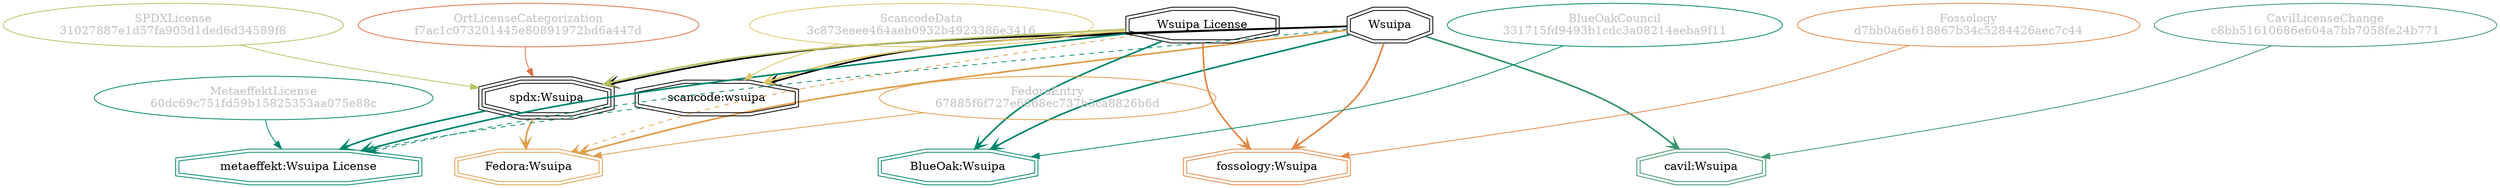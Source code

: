 strict digraph {
    node [shape=box];
    graph [splines=curved];
    4324 [label="SPDXLicense\n31027887e1d57fa903d1ded6d34589f8"
         ,fontcolor=gray
         ,color="#b8bf62"
         ,fillcolor="beige;1"
         ,shape=ellipse];
    4325 [label="spdx:Wsuipa"
         ,shape=tripleoctagon];
    4326 [label=Wsuipa
         ,shape=doubleoctagon];
    4327 [label="Wsuipa License"
         ,shape=doubleoctagon];
    8493 [label="FedoraEntry\n67885f6f727e6668ec737b5ca8826b6d"
         ,fontcolor=gray
         ,color="#e09d4b"
         ,fillcolor="beige;1"
         ,shape=ellipse];
    8494 [label="Fedora:Wsuipa"
         ,color="#e09d4b"
         ,shape=doubleoctagon];
    9218 [label="BlueOakCouncil\n331715fd9493b1cdc3a08214eeba9f11"
         ,fontcolor=gray
         ,color="#00876c"
         ,fillcolor="beige;1"
         ,shape=ellipse];
    9219 [label="BlueOak:Wsuipa"
         ,color="#00876c"
         ,shape=doubleoctagon];
    25345 [label="ScancodeData\n3c873eeee464aeb0932b4923386e3416"
          ,fontcolor=gray
          ,color="#dac767"
          ,fillcolor="beige;1"
          ,shape=ellipse];
    25346 [label="scancode:wsuipa"
          ,shape=doubleoctagon];
    28012 [label="Fossology\nd7bb0a6e618867b34c5284426aec7c44"
          ,fontcolor=gray
          ,color="#e18745"
          ,fillcolor="beige;1"
          ,shape=ellipse];
    28013 [label="fossology:Wsuipa"
          ,color="#e18745"
          ,shape=doubleoctagon];
    35258 [label="OrtLicenseCategorization\nf7ac1c073201445e80891972bd6a447d"
          ,fontcolor=gray
          ,color="#e06f45"
          ,fillcolor="beige;1"
          ,shape=ellipse];
    38123 [label="CavilLicenseChange\nc8bb51610686e604a7bb7058fe24b771"
          ,fontcolor=gray
          ,color="#379469"
          ,fillcolor="beige;1"
          ,shape=ellipse];
    38124 [label="cavil:Wsuipa"
          ,color="#379469"
          ,shape=doubleoctagon];
    49478 [label="MetaeffektLicense\n60dc69c751fd59b15825353aa075e88c"
          ,fontcolor=gray
          ,color="#00876c"
          ,fillcolor="beige;1"
          ,shape=ellipse];
    49479 [label="metaeffekt:Wsuipa License"
          ,color="#00876c"
          ,shape=doubleoctagon];
    4324 -> 4325 [weight=0.5
                 ,color="#b8bf62"];
    4325 -> 8494 [style=bold
                 ,arrowhead=vee
                 ,weight=0.7
                 ,color="#e09d4b"];
    4325 -> 49479 [style=bold
                  ,arrowhead=vee
                  ,weight=0.7
                  ,color="#00876c"];
    4326 -> 4325 [style=bold
                 ,arrowhead=vee
                 ,weight=0.7];
    4326 -> 8494 [style=bold
                 ,arrowhead=vee
                 ,weight=0.7
                 ,color="#e09d4b"];
    4326 -> 8494 [style=bold
                 ,arrowhead=vee
                 ,weight=0.7
                 ,color="#e09d4b"];
    4326 -> 9219 [style=bold
                 ,arrowhead=vee
                 ,weight=0.7
                 ,color="#00876c"];
    4326 -> 25346 [style=bold
                  ,arrowhead=vee
                  ,weight=0.7];
    4326 -> 28013 [style=bold
                  ,arrowhead=vee
                  ,weight=0.7
                  ,color="#e18745"];
    4326 -> 38124 [style=bold
                  ,arrowhead=vee
                  ,weight=0.7
                  ,color="#379469"];
    4326 -> 38124 [style=bold
                  ,arrowhead=vee
                  ,weight=0.7
                  ,color="#379469"];
    4326 -> 49479 [style=dashed
                  ,arrowhead=vee
                  ,weight=0.5
                  ,color="#00876c"];
    4327 -> 4325 [style=bold
                 ,arrowhead=vee
                 ,weight=0.7
                 ,color="#b8bf62"];
    4327 -> 8494 [style=dashed
                 ,arrowhead=vee
                 ,weight=0.5
                 ,color="#e09d4b"];
    4327 -> 9219 [style=bold
                 ,arrowhead=vee
                 ,weight=0.7
                 ,color="#00876c"];
    4327 -> 25346 [style=bold
                  ,arrowhead=vee
                  ,weight=0.7
                  ,color="#dac767"];
    4327 -> 28013 [style=bold
                  ,arrowhead=vee
                  ,weight=0.7
                  ,color="#e18745"];
    4327 -> 49479 [style=bold
                  ,arrowhead=vee
                  ,weight=0.7
                  ,color="#00876c"];
    4327 -> 49479 [style=bold
                  ,arrowhead=vee
                  ,weight=0.7
                  ,color="#00876c"];
    8493 -> 8494 [weight=0.5
                 ,color="#e09d4b"];
    9218 -> 9219 [weight=0.5
                 ,color="#00876c"];
    25345 -> 25346 [weight=0.5
                   ,color="#dac767"];
    25346 -> 49479 [style=dashed
                   ,arrowhead=vee
                   ,weight=0.5
                   ,color="#00876c"];
    28012 -> 28013 [weight=0.5
                   ,color="#e18745"];
    35258 -> 4325 [weight=0.5
                  ,color="#e06f45"];
    38123 -> 38124 [weight=0.5
                   ,color="#379469"];
    49478 -> 49479 [weight=0.5
                   ,color="#00876c"];
}

